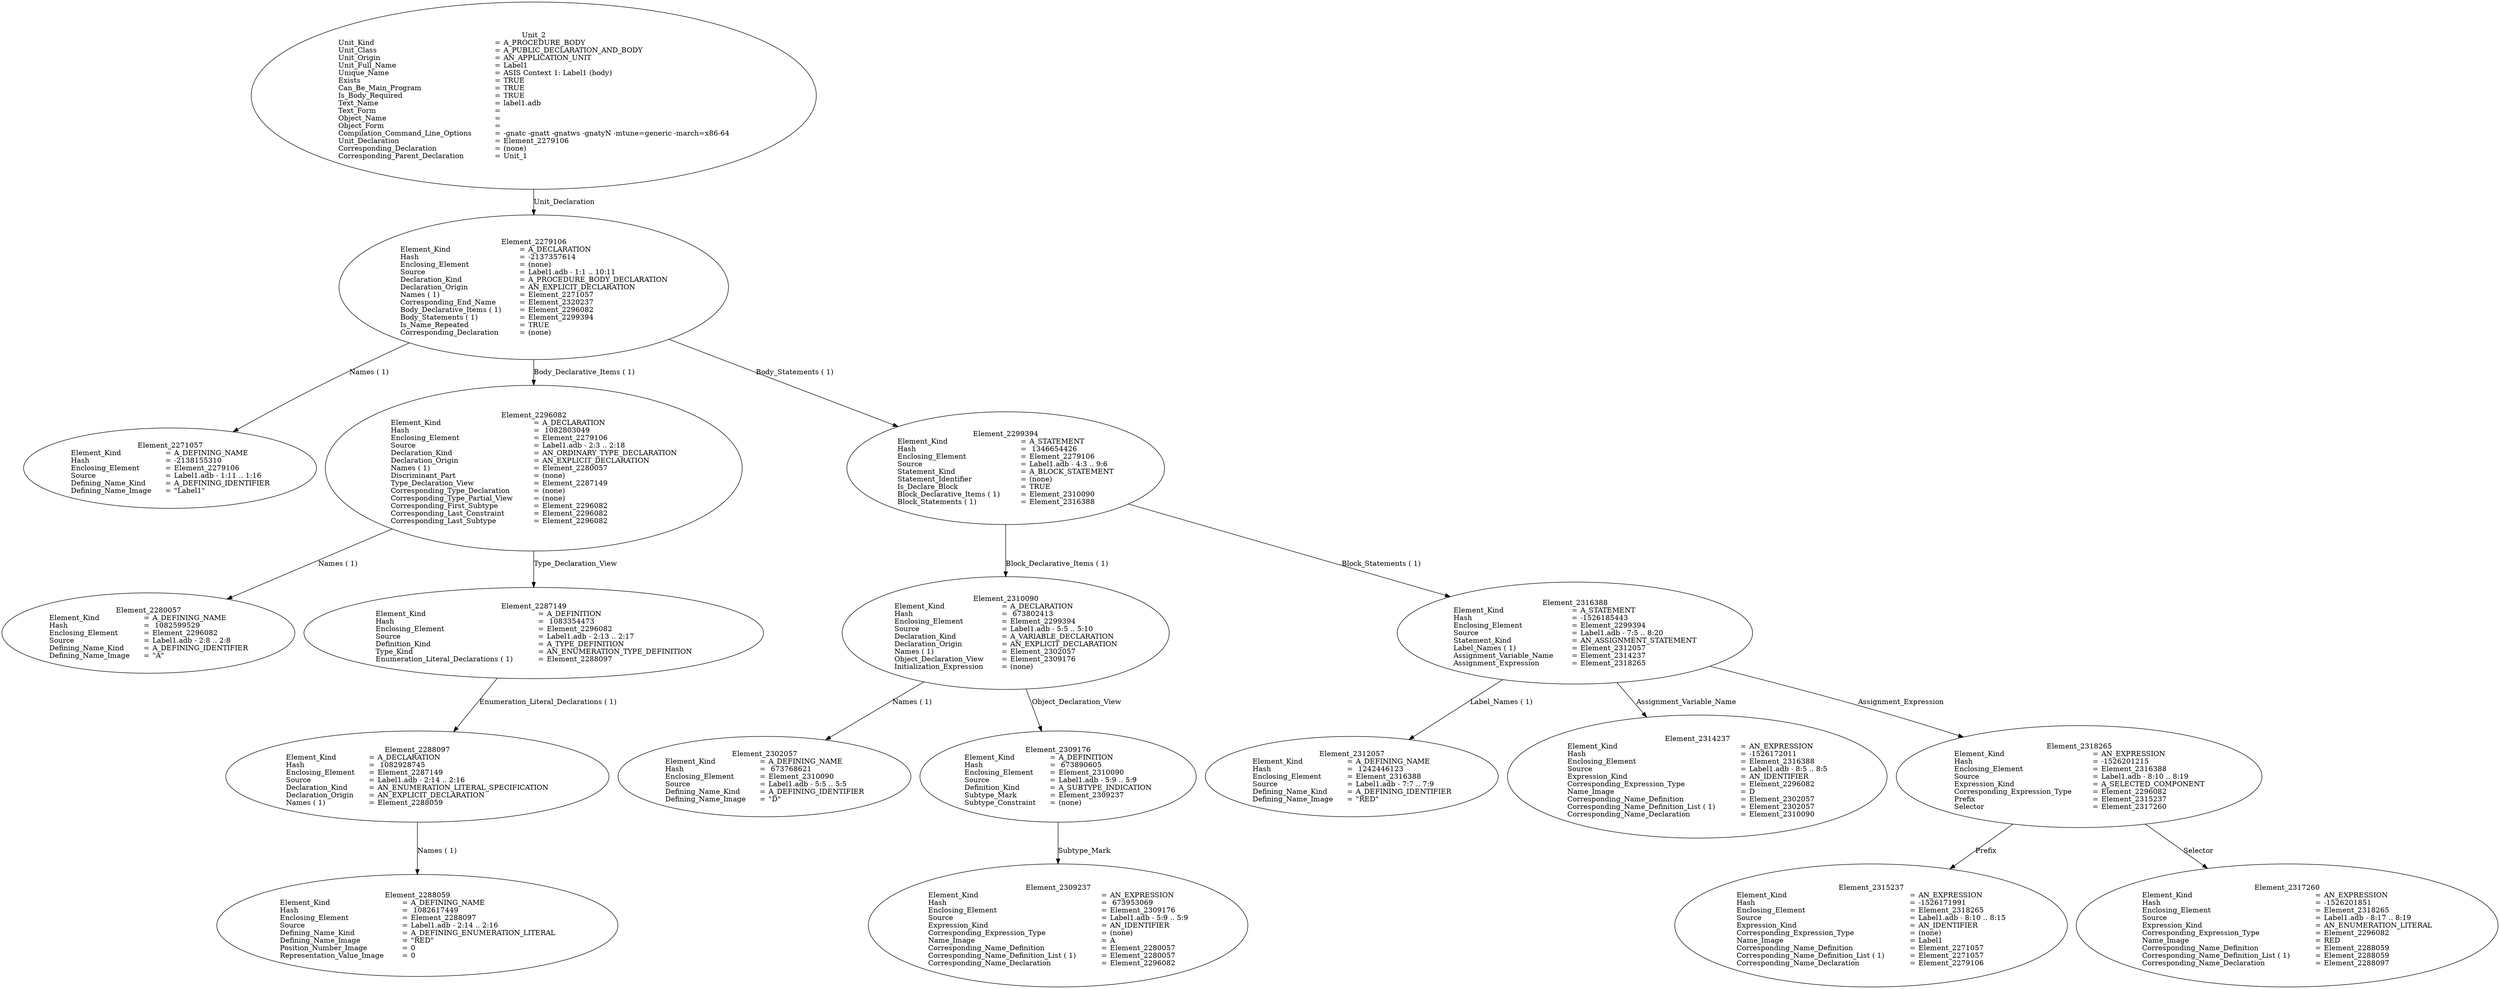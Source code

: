digraph "label1.adt" {
  Unit_2 -> Element_2279106
      [ label=Unit_Declaration ];
  Unit_2
      [ label=<<TABLE BORDER="0" CELLBORDER="0" CELLSPACING="0" CELLPADDING="0"> 
          <TR><TD COLSPAN="3">Unit_2</TD></TR>
          <TR><TD ALIGN="LEFT">Unit_Kind   </TD><TD> = </TD><TD ALIGN="LEFT">A_PROCEDURE_BODY</TD></TR>
          <TR><TD ALIGN="LEFT">Unit_Class   </TD><TD> = </TD><TD ALIGN="LEFT">A_PUBLIC_DECLARATION_AND_BODY</TD></TR>
          <TR><TD ALIGN="LEFT">Unit_Origin   </TD><TD> = </TD><TD ALIGN="LEFT">AN_APPLICATION_UNIT</TD></TR>
          <TR><TD ALIGN="LEFT">Unit_Full_Name    </TD><TD> = </TD><TD ALIGN="LEFT">Label1</TD></TR>
          <TR><TD ALIGN="LEFT">Unique_Name   </TD><TD> = </TD><TD ALIGN="LEFT">ASIS Context 1: Label1 (body)</TD></TR>
          <TR><TD ALIGN="LEFT">Exists  </TD><TD> = </TD><TD ALIGN="LEFT">TRUE</TD></TR>
          <TR><TD ALIGN="LEFT">Can_Be_Main_Program     </TD><TD> = </TD><TD ALIGN="LEFT">TRUE</TD></TR>
          <TR><TD ALIGN="LEFT">Is_Body_Required     </TD><TD> = </TD><TD ALIGN="LEFT">TRUE</TD></TR>
          <TR><TD ALIGN="LEFT">Text_Name   </TD><TD> = </TD><TD ALIGN="LEFT">label1.adb</TD></TR>
          <TR><TD ALIGN="LEFT">Text_Form   </TD><TD> = </TD><TD ALIGN="LEFT"></TD></TR>
          <TR><TD ALIGN="LEFT">Object_Name   </TD><TD> = </TD><TD ALIGN="LEFT"></TD></TR>
          <TR><TD ALIGN="LEFT">Object_Form   </TD><TD> = </TD><TD ALIGN="LEFT"></TD></TR>
          <TR><TD ALIGN="LEFT">Compilation_Command_Line_Options         </TD><TD> = </TD><TD ALIGN="LEFT">-gnatc -gnatt -gnatws -gnatyN -mtune=generic -march=x86-64</TD></TR>
          <TR><TD ALIGN="LEFT">Unit_Declaration     </TD><TD> = </TD><TD ALIGN="LEFT">Element_2279106</TD></TR>
          <TR><TD ALIGN="LEFT">Corresponding_Declaration       </TD><TD> = </TD><TD ALIGN="LEFT">(none)</TD></TR>
          <TR><TD ALIGN="LEFT">Corresponding_Parent_Declaration         </TD><TD> = </TD><TD ALIGN="LEFT">Unit_1</TD></TR>
          </TABLE>> ];
  Element_2279106 -> Element_2271057
      [ label="Names ( 1)" ];
  Element_2279106 -> Element_2296082
      [ label="Body_Declarative_Items ( 1)" ];
  Element_2279106 -> Element_2299394
      [ label="Body_Statements ( 1)" ];
  Element_2279106
      [ label=<<TABLE BORDER="0" CELLBORDER="0" CELLSPACING="0" CELLPADDING="0"> 
          <TR><TD COLSPAN="3">Element_2279106</TD></TR>
          <TR><TD ALIGN="LEFT">Element_Kind    </TD><TD> = </TD><TD ALIGN="LEFT">A_DECLARATION</TD></TR>
          <TR><TD ALIGN="LEFT">Hash  </TD><TD> = </TD><TD ALIGN="LEFT">-2137357614</TD></TR>
          <TR><TD ALIGN="LEFT">Enclosing_Element     </TD><TD> = </TD><TD ALIGN="LEFT">(none)</TD></TR>
          <TR><TD ALIGN="LEFT">Source  </TD><TD> = </TD><TD ALIGN="LEFT">Label1.adb - 1:1 .. 10:11</TD></TR>
          <TR><TD ALIGN="LEFT">Declaration_Kind     </TD><TD> = </TD><TD ALIGN="LEFT">A_PROCEDURE_BODY_DECLARATION</TD></TR>
          <TR><TD ALIGN="LEFT">Declaration_Origin     </TD><TD> = </TD><TD ALIGN="LEFT">AN_EXPLICIT_DECLARATION</TD></TR>
          <TR><TD ALIGN="LEFT">Names ( 1)   </TD><TD> = </TD><TD ALIGN="LEFT">Element_2271057</TD></TR>
          <TR><TD ALIGN="LEFT">Corresponding_End_Name      </TD><TD> = </TD><TD ALIGN="LEFT">Element_2320237</TD></TR>
          <TR><TD ALIGN="LEFT">Body_Declarative_Items ( 1)       </TD><TD> = </TD><TD ALIGN="LEFT">Element_2296082</TD></TR>
          <TR><TD ALIGN="LEFT">Body_Statements ( 1)      </TD><TD> = </TD><TD ALIGN="LEFT">Element_2299394</TD></TR>
          <TR><TD ALIGN="LEFT">Is_Name_Repeated     </TD><TD> = </TD><TD ALIGN="LEFT">TRUE</TD></TR>
          <TR><TD ALIGN="LEFT">Corresponding_Declaration       </TD><TD> = </TD><TD ALIGN="LEFT">(none)</TD></TR>
          </TABLE>> ];
  Element_2271057
      [ label=<<TABLE BORDER="0" CELLBORDER="0" CELLSPACING="0" CELLPADDING="0"> 
          <TR><TD COLSPAN="3">Element_2271057</TD></TR>
          <TR><TD ALIGN="LEFT">Element_Kind    </TD><TD> = </TD><TD ALIGN="LEFT">A_DEFINING_NAME</TD></TR>
          <TR><TD ALIGN="LEFT">Hash  </TD><TD> = </TD><TD ALIGN="LEFT">-2138155310</TD></TR>
          <TR><TD ALIGN="LEFT">Enclosing_Element     </TD><TD> = </TD><TD ALIGN="LEFT">Element_2279106</TD></TR>
          <TR><TD ALIGN="LEFT">Source  </TD><TD> = </TD><TD ALIGN="LEFT">Label1.adb - 1:11 .. 1:16</TD></TR>
          <TR><TD ALIGN="LEFT">Defining_Name_Kind     </TD><TD> = </TD><TD ALIGN="LEFT">A_DEFINING_IDENTIFIER</TD></TR>
          <TR><TD ALIGN="LEFT">Defining_Name_Image     </TD><TD> = </TD><TD ALIGN="LEFT">"Label1"</TD></TR>
          </TABLE>> ];
  Element_2296082 -> Element_2280057
      [ label="Names ( 1)" ];
  Element_2296082 -> Element_2287149
      [ label=Type_Declaration_View ];
  Element_2296082
      [ label=<<TABLE BORDER="0" CELLBORDER="0" CELLSPACING="0" CELLPADDING="0"> 
          <TR><TD COLSPAN="3">Element_2296082</TD></TR>
          <TR><TD ALIGN="LEFT">Element_Kind    </TD><TD> = </TD><TD ALIGN="LEFT">A_DECLARATION</TD></TR>
          <TR><TD ALIGN="LEFT">Hash  </TD><TD> = </TD><TD ALIGN="LEFT"> 1082803049</TD></TR>
          <TR><TD ALIGN="LEFT">Enclosing_Element     </TD><TD> = </TD><TD ALIGN="LEFT">Element_2279106</TD></TR>
          <TR><TD ALIGN="LEFT">Source  </TD><TD> = </TD><TD ALIGN="LEFT">Label1.adb - 2:3 .. 2:18</TD></TR>
          <TR><TD ALIGN="LEFT">Declaration_Kind     </TD><TD> = </TD><TD ALIGN="LEFT">AN_ORDINARY_TYPE_DECLARATION</TD></TR>
          <TR><TD ALIGN="LEFT">Declaration_Origin     </TD><TD> = </TD><TD ALIGN="LEFT">AN_EXPLICIT_DECLARATION</TD></TR>
          <TR><TD ALIGN="LEFT">Names ( 1)   </TD><TD> = </TD><TD ALIGN="LEFT">Element_2280057</TD></TR>
          <TR><TD ALIGN="LEFT">Discriminant_Part     </TD><TD> = </TD><TD ALIGN="LEFT">(none)</TD></TR>
          <TR><TD ALIGN="LEFT">Type_Declaration_View      </TD><TD> = </TD><TD ALIGN="LEFT">Element_2287149</TD></TR>
          <TR><TD ALIGN="LEFT">Corresponding_Type_Declaration        </TD><TD> = </TD><TD ALIGN="LEFT">(none)</TD></TR>
          <TR><TD ALIGN="LEFT">Corresponding_Type_Partial_View        </TD><TD> = </TD><TD ALIGN="LEFT">(none)</TD></TR>
          <TR><TD ALIGN="LEFT">Corresponding_First_Subtype       </TD><TD> = </TD><TD ALIGN="LEFT">Element_2296082</TD></TR>
          <TR><TD ALIGN="LEFT">Corresponding_Last_Constraint        </TD><TD> = </TD><TD ALIGN="LEFT">Element_2296082</TD></TR>
          <TR><TD ALIGN="LEFT">Corresponding_Last_Subtype       </TD><TD> = </TD><TD ALIGN="LEFT">Element_2296082</TD></TR>
          </TABLE>> ];
  Element_2280057
      [ label=<<TABLE BORDER="0" CELLBORDER="0" CELLSPACING="0" CELLPADDING="0"> 
          <TR><TD COLSPAN="3">Element_2280057</TD></TR>
          <TR><TD ALIGN="LEFT">Element_Kind    </TD><TD> = </TD><TD ALIGN="LEFT">A_DEFINING_NAME</TD></TR>
          <TR><TD ALIGN="LEFT">Hash  </TD><TD> = </TD><TD ALIGN="LEFT"> 1082599529</TD></TR>
          <TR><TD ALIGN="LEFT">Enclosing_Element     </TD><TD> = </TD><TD ALIGN="LEFT">Element_2296082</TD></TR>
          <TR><TD ALIGN="LEFT">Source  </TD><TD> = </TD><TD ALIGN="LEFT">Label1.adb - 2:8 .. 2:8</TD></TR>
          <TR><TD ALIGN="LEFT">Defining_Name_Kind     </TD><TD> = </TD><TD ALIGN="LEFT">A_DEFINING_IDENTIFIER</TD></TR>
          <TR><TD ALIGN="LEFT">Defining_Name_Image     </TD><TD> = </TD><TD ALIGN="LEFT">"A"</TD></TR>
          </TABLE>> ];
  Element_2287149 -> Element_2288097
      [ label="Enumeration_Literal_Declarations ( 1)" ];
  Element_2287149
      [ label=<<TABLE BORDER="0" CELLBORDER="0" CELLSPACING="0" CELLPADDING="0"> 
          <TR><TD COLSPAN="3">Element_2287149</TD></TR>
          <TR><TD ALIGN="LEFT">Element_Kind    </TD><TD> = </TD><TD ALIGN="LEFT">A_DEFINITION</TD></TR>
          <TR><TD ALIGN="LEFT">Hash  </TD><TD> = </TD><TD ALIGN="LEFT"> 1083354473</TD></TR>
          <TR><TD ALIGN="LEFT">Enclosing_Element     </TD><TD> = </TD><TD ALIGN="LEFT">Element_2296082</TD></TR>
          <TR><TD ALIGN="LEFT">Source  </TD><TD> = </TD><TD ALIGN="LEFT">Label1.adb - 2:13 .. 2:17</TD></TR>
          <TR><TD ALIGN="LEFT">Definition_Kind    </TD><TD> = </TD><TD ALIGN="LEFT">A_TYPE_DEFINITION</TD></TR>
          <TR><TD ALIGN="LEFT">Type_Kind   </TD><TD> = </TD><TD ALIGN="LEFT">AN_ENUMERATION_TYPE_DEFINITION</TD></TR>
          <TR><TD ALIGN="LEFT">Enumeration_Literal_Declarations ( 1)          </TD><TD> = </TD><TD ALIGN="LEFT">Element_2288097</TD></TR>
          </TABLE>> ];
  Element_2288097 -> Element_2288059
      [ label="Names ( 1)" ];
  Element_2288097
      [ label=<<TABLE BORDER="0" CELLBORDER="0" CELLSPACING="0" CELLPADDING="0"> 
          <TR><TD COLSPAN="3">Element_2288097</TD></TR>
          <TR><TD ALIGN="LEFT">Element_Kind    </TD><TD> = </TD><TD ALIGN="LEFT">A_DECLARATION</TD></TR>
          <TR><TD ALIGN="LEFT">Hash  </TD><TD> = </TD><TD ALIGN="LEFT"> 1082928745</TD></TR>
          <TR><TD ALIGN="LEFT">Enclosing_Element     </TD><TD> = </TD><TD ALIGN="LEFT">Element_2287149</TD></TR>
          <TR><TD ALIGN="LEFT">Source  </TD><TD> = </TD><TD ALIGN="LEFT">Label1.adb - 2:14 .. 2:16</TD></TR>
          <TR><TD ALIGN="LEFT">Declaration_Kind     </TD><TD> = </TD><TD ALIGN="LEFT">AN_ENUMERATION_LITERAL_SPECIFICATION</TD></TR>
          <TR><TD ALIGN="LEFT">Declaration_Origin     </TD><TD> = </TD><TD ALIGN="LEFT">AN_EXPLICIT_DECLARATION</TD></TR>
          <TR><TD ALIGN="LEFT">Names ( 1)   </TD><TD> = </TD><TD ALIGN="LEFT">Element_2288059</TD></TR>
          </TABLE>> ];
  Element_2288059
      [ label=<<TABLE BORDER="0" CELLBORDER="0" CELLSPACING="0" CELLPADDING="0"> 
          <TR><TD COLSPAN="3">Element_2288059</TD></TR>
          <TR><TD ALIGN="LEFT">Element_Kind    </TD><TD> = </TD><TD ALIGN="LEFT">A_DEFINING_NAME</TD></TR>
          <TR><TD ALIGN="LEFT">Hash  </TD><TD> = </TD><TD ALIGN="LEFT"> 1082617449</TD></TR>
          <TR><TD ALIGN="LEFT">Enclosing_Element     </TD><TD> = </TD><TD ALIGN="LEFT">Element_2288097</TD></TR>
          <TR><TD ALIGN="LEFT">Source  </TD><TD> = </TD><TD ALIGN="LEFT">Label1.adb - 2:14 .. 2:16</TD></TR>
          <TR><TD ALIGN="LEFT">Defining_Name_Kind     </TD><TD> = </TD><TD ALIGN="LEFT">A_DEFINING_ENUMERATION_LITERAL</TD></TR>
          <TR><TD ALIGN="LEFT">Defining_Name_Image     </TD><TD> = </TD><TD ALIGN="LEFT">"RED"</TD></TR>
          <TR><TD ALIGN="LEFT">Position_Number_Image      </TD><TD> = </TD><TD ALIGN="LEFT">0</TD></TR>
          <TR><TD ALIGN="LEFT">Representation_Value_Image       </TD><TD> = </TD><TD ALIGN="LEFT">0</TD></TR>
          </TABLE>> ];
  Element_2299394 -> Element_2310090
      [ label="Block_Declarative_Items ( 1)" ];
  Element_2299394 -> Element_2316388
      [ label="Block_Statements ( 1)" ];
  Element_2299394
      [ label=<<TABLE BORDER="0" CELLBORDER="0" CELLSPACING="0" CELLPADDING="0"> 
          <TR><TD COLSPAN="3">Element_2299394</TD></TR>
          <TR><TD ALIGN="LEFT">Element_Kind    </TD><TD> = </TD><TD ALIGN="LEFT">A_STATEMENT</TD></TR>
          <TR><TD ALIGN="LEFT">Hash  </TD><TD> = </TD><TD ALIGN="LEFT"> 1346654426</TD></TR>
          <TR><TD ALIGN="LEFT">Enclosing_Element     </TD><TD> = </TD><TD ALIGN="LEFT">Element_2279106</TD></TR>
          <TR><TD ALIGN="LEFT">Source  </TD><TD> = </TD><TD ALIGN="LEFT">Label1.adb - 4:3 .. 9:6</TD></TR>
          <TR><TD ALIGN="LEFT">Statement_Kind    </TD><TD> = </TD><TD ALIGN="LEFT">A_BLOCK_STATEMENT</TD></TR>
          <TR><TD ALIGN="LEFT">Statement_Identifier      </TD><TD> = </TD><TD ALIGN="LEFT">(none)</TD></TR>
          <TR><TD ALIGN="LEFT">Is_Declare_Block     </TD><TD> = </TD><TD ALIGN="LEFT">TRUE</TD></TR>
          <TR><TD ALIGN="LEFT">Block_Declarative_Items ( 1)        </TD><TD> = </TD><TD ALIGN="LEFT">Element_2310090</TD></TR>
          <TR><TD ALIGN="LEFT">Block_Statements ( 1)      </TD><TD> = </TD><TD ALIGN="LEFT">Element_2316388</TD></TR>
          </TABLE>> ];
  Element_2310090 -> Element_2302057
      [ label="Names ( 1)" ];
  Element_2310090 -> Element_2309176
      [ label=Object_Declaration_View ];
  Element_2310090
      [ label=<<TABLE BORDER="0" CELLBORDER="0" CELLSPACING="0" CELLPADDING="0"> 
          <TR><TD COLSPAN="3">Element_2310090</TD></TR>
          <TR><TD ALIGN="LEFT">Element_Kind    </TD><TD> = </TD><TD ALIGN="LEFT">A_DECLARATION</TD></TR>
          <TR><TD ALIGN="LEFT">Hash  </TD><TD> = </TD><TD ALIGN="LEFT"> 673802413</TD></TR>
          <TR><TD ALIGN="LEFT">Enclosing_Element     </TD><TD> = </TD><TD ALIGN="LEFT">Element_2299394</TD></TR>
          <TR><TD ALIGN="LEFT">Source  </TD><TD> = </TD><TD ALIGN="LEFT">Label1.adb - 5:5 .. 5:10</TD></TR>
          <TR><TD ALIGN="LEFT">Declaration_Kind     </TD><TD> = </TD><TD ALIGN="LEFT">A_VARIABLE_DECLARATION</TD></TR>
          <TR><TD ALIGN="LEFT">Declaration_Origin     </TD><TD> = </TD><TD ALIGN="LEFT">AN_EXPLICIT_DECLARATION</TD></TR>
          <TR><TD ALIGN="LEFT">Names ( 1)   </TD><TD> = </TD><TD ALIGN="LEFT">Element_2302057</TD></TR>
          <TR><TD ALIGN="LEFT">Object_Declaration_View      </TD><TD> = </TD><TD ALIGN="LEFT">Element_2309176</TD></TR>
          <TR><TD ALIGN="LEFT">Initialization_Expression       </TD><TD> = </TD><TD ALIGN="LEFT">(none)</TD></TR>
          </TABLE>> ];
  Element_2302057
      [ label=<<TABLE BORDER="0" CELLBORDER="0" CELLSPACING="0" CELLPADDING="0"> 
          <TR><TD COLSPAN="3">Element_2302057</TD></TR>
          <TR><TD ALIGN="LEFT">Element_Kind    </TD><TD> = </TD><TD ALIGN="LEFT">A_DEFINING_NAME</TD></TR>
          <TR><TD ALIGN="LEFT">Hash  </TD><TD> = </TD><TD ALIGN="LEFT"> 673768621</TD></TR>
          <TR><TD ALIGN="LEFT">Enclosing_Element     </TD><TD> = </TD><TD ALIGN="LEFT">Element_2310090</TD></TR>
          <TR><TD ALIGN="LEFT">Source  </TD><TD> = </TD><TD ALIGN="LEFT">Label1.adb - 5:5 .. 5:5</TD></TR>
          <TR><TD ALIGN="LEFT">Defining_Name_Kind     </TD><TD> = </TD><TD ALIGN="LEFT">A_DEFINING_IDENTIFIER</TD></TR>
          <TR><TD ALIGN="LEFT">Defining_Name_Image     </TD><TD> = </TD><TD ALIGN="LEFT">"D"</TD></TR>
          </TABLE>> ];
  Element_2309176 -> Element_2309237
      [ label=Subtype_Mark ];
  Element_2309176
      [ label=<<TABLE BORDER="0" CELLBORDER="0" CELLSPACING="0" CELLPADDING="0"> 
          <TR><TD COLSPAN="3">Element_2309176</TD></TR>
          <TR><TD ALIGN="LEFT">Element_Kind    </TD><TD> = </TD><TD ALIGN="LEFT">A_DEFINITION</TD></TR>
          <TR><TD ALIGN="LEFT">Hash  </TD><TD> = </TD><TD ALIGN="LEFT"> 673890605</TD></TR>
          <TR><TD ALIGN="LEFT">Enclosing_Element     </TD><TD> = </TD><TD ALIGN="LEFT">Element_2310090</TD></TR>
          <TR><TD ALIGN="LEFT">Source  </TD><TD> = </TD><TD ALIGN="LEFT">Label1.adb - 5:9 .. 5:9</TD></TR>
          <TR><TD ALIGN="LEFT">Definition_Kind    </TD><TD> = </TD><TD ALIGN="LEFT">A_SUBTYPE_INDICATION</TD></TR>
          <TR><TD ALIGN="LEFT">Subtype_Mark    </TD><TD> = </TD><TD ALIGN="LEFT">Element_2309237</TD></TR>
          <TR><TD ALIGN="LEFT">Subtype_Constraint     </TD><TD> = </TD><TD ALIGN="LEFT">(none)</TD></TR>
          </TABLE>> ];
  Element_2309237
      [ label=<<TABLE BORDER="0" CELLBORDER="0" CELLSPACING="0" CELLPADDING="0"> 
          <TR><TD COLSPAN="3">Element_2309237</TD></TR>
          <TR><TD ALIGN="LEFT">Element_Kind    </TD><TD> = </TD><TD ALIGN="LEFT">AN_EXPRESSION</TD></TR>
          <TR><TD ALIGN="LEFT">Hash  </TD><TD> = </TD><TD ALIGN="LEFT"> 673953069</TD></TR>
          <TR><TD ALIGN="LEFT">Enclosing_Element     </TD><TD> = </TD><TD ALIGN="LEFT">Element_2309176</TD></TR>
          <TR><TD ALIGN="LEFT">Source  </TD><TD> = </TD><TD ALIGN="LEFT">Label1.adb - 5:9 .. 5:9</TD></TR>
          <TR><TD ALIGN="LEFT">Expression_Kind    </TD><TD> = </TD><TD ALIGN="LEFT">AN_IDENTIFIER</TD></TR>
          <TR><TD ALIGN="LEFT">Corresponding_Expression_Type        </TD><TD> = </TD><TD ALIGN="LEFT">(none)</TD></TR>
          <TR><TD ALIGN="LEFT">Name_Image   </TD><TD> = </TD><TD ALIGN="LEFT">A</TD></TR>
          <TR><TD ALIGN="LEFT">Corresponding_Name_Definition        </TD><TD> = </TD><TD ALIGN="LEFT">Element_2280057</TD></TR>
          <TR><TD ALIGN="LEFT">Corresponding_Name_Definition_List ( 1)          </TD><TD> = </TD><TD ALIGN="LEFT">Element_2280057</TD></TR>
          <TR><TD ALIGN="LEFT">Corresponding_Name_Declaration        </TD><TD> = </TD><TD ALIGN="LEFT">Element_2296082</TD></TR>
          </TABLE>> ];
  Element_2316388 -> Element_2312057
      [ label="Label_Names ( 1)" ];
  Element_2316388 -> Element_2314237
      [ label=Assignment_Variable_Name ];
  Element_2316388 -> Element_2318265
      [ label=Assignment_Expression ];
  Element_2316388
      [ label=<<TABLE BORDER="0" CELLBORDER="0" CELLSPACING="0" CELLPADDING="0"> 
          <TR><TD COLSPAN="3">Element_2316388</TD></TR>
          <TR><TD ALIGN="LEFT">Element_Kind    </TD><TD> = </TD><TD ALIGN="LEFT">A_STATEMENT</TD></TR>
          <TR><TD ALIGN="LEFT">Hash  </TD><TD> = </TD><TD ALIGN="LEFT">-1526185443</TD></TR>
          <TR><TD ALIGN="LEFT">Enclosing_Element     </TD><TD> = </TD><TD ALIGN="LEFT">Element_2299394</TD></TR>
          <TR><TD ALIGN="LEFT">Source  </TD><TD> = </TD><TD ALIGN="LEFT">Label1.adb - 7:5 .. 8:20</TD></TR>
          <TR><TD ALIGN="LEFT">Statement_Kind    </TD><TD> = </TD><TD ALIGN="LEFT">AN_ASSIGNMENT_STATEMENT</TD></TR>
          <TR><TD ALIGN="LEFT">Label_Names ( 1)     </TD><TD> = </TD><TD ALIGN="LEFT">Element_2312057</TD></TR>
          <TR><TD ALIGN="LEFT">Assignment_Variable_Name       </TD><TD> = </TD><TD ALIGN="LEFT">Element_2314237</TD></TR>
          <TR><TD ALIGN="LEFT">Assignment_Expression      </TD><TD> = </TD><TD ALIGN="LEFT">Element_2318265</TD></TR>
          </TABLE>> ];
  Element_2312057
      [ label=<<TABLE BORDER="0" CELLBORDER="0" CELLSPACING="0" CELLPADDING="0"> 
          <TR><TD COLSPAN="3">Element_2312057</TD></TR>
          <TR><TD ALIGN="LEFT">Element_Kind    </TD><TD> = </TD><TD ALIGN="LEFT">A_DEFINING_NAME</TD></TR>
          <TR><TD ALIGN="LEFT">Hash  </TD><TD> = </TD><TD ALIGN="LEFT"> 1242446123</TD></TR>
          <TR><TD ALIGN="LEFT">Enclosing_Element     </TD><TD> = </TD><TD ALIGN="LEFT">Element_2316388</TD></TR>
          <TR><TD ALIGN="LEFT">Source  </TD><TD> = </TD><TD ALIGN="LEFT">Label1.adb - 7:7 .. 7:9</TD></TR>
          <TR><TD ALIGN="LEFT">Defining_Name_Kind     </TD><TD> = </TD><TD ALIGN="LEFT">A_DEFINING_IDENTIFIER</TD></TR>
          <TR><TD ALIGN="LEFT">Defining_Name_Image     </TD><TD> = </TD><TD ALIGN="LEFT">"RED"</TD></TR>
          </TABLE>> ];
  Element_2314237
      [ label=<<TABLE BORDER="0" CELLBORDER="0" CELLSPACING="0" CELLPADDING="0"> 
          <TR><TD COLSPAN="3">Element_2314237</TD></TR>
          <TR><TD ALIGN="LEFT">Element_Kind    </TD><TD> = </TD><TD ALIGN="LEFT">AN_EXPRESSION</TD></TR>
          <TR><TD ALIGN="LEFT">Hash  </TD><TD> = </TD><TD ALIGN="LEFT">-1526172011</TD></TR>
          <TR><TD ALIGN="LEFT">Enclosing_Element     </TD><TD> = </TD><TD ALIGN="LEFT">Element_2316388</TD></TR>
          <TR><TD ALIGN="LEFT">Source  </TD><TD> = </TD><TD ALIGN="LEFT">Label1.adb - 8:5 .. 8:5</TD></TR>
          <TR><TD ALIGN="LEFT">Expression_Kind    </TD><TD> = </TD><TD ALIGN="LEFT">AN_IDENTIFIER</TD></TR>
          <TR><TD ALIGN="LEFT">Corresponding_Expression_Type        </TD><TD> = </TD><TD ALIGN="LEFT">Element_2296082</TD></TR>
          <TR><TD ALIGN="LEFT">Name_Image   </TD><TD> = </TD><TD ALIGN="LEFT">D</TD></TR>
          <TR><TD ALIGN="LEFT">Corresponding_Name_Definition        </TD><TD> = </TD><TD ALIGN="LEFT">Element_2302057</TD></TR>
          <TR><TD ALIGN="LEFT">Corresponding_Name_Definition_List ( 1)          </TD><TD> = </TD><TD ALIGN="LEFT">Element_2302057</TD></TR>
          <TR><TD ALIGN="LEFT">Corresponding_Name_Declaration        </TD><TD> = </TD><TD ALIGN="LEFT">Element_2310090</TD></TR>
          </TABLE>> ];
  Element_2318265 -> Element_2315237
      [ label=Prefix ];
  Element_2318265 -> Element_2317260
      [ label=Selector ];
  Element_2318265
      [ label=<<TABLE BORDER="0" CELLBORDER="0" CELLSPACING="0" CELLPADDING="0"> 
          <TR><TD COLSPAN="3">Element_2318265</TD></TR>
          <TR><TD ALIGN="LEFT">Element_Kind    </TD><TD> = </TD><TD ALIGN="LEFT">AN_EXPRESSION</TD></TR>
          <TR><TD ALIGN="LEFT">Hash  </TD><TD> = </TD><TD ALIGN="LEFT">-1526201215</TD></TR>
          <TR><TD ALIGN="LEFT">Enclosing_Element     </TD><TD> = </TD><TD ALIGN="LEFT">Element_2316388</TD></TR>
          <TR><TD ALIGN="LEFT">Source  </TD><TD> = </TD><TD ALIGN="LEFT">Label1.adb - 8:10 .. 8:19</TD></TR>
          <TR><TD ALIGN="LEFT">Expression_Kind    </TD><TD> = </TD><TD ALIGN="LEFT">A_SELECTED_COMPONENT</TD></TR>
          <TR><TD ALIGN="LEFT">Corresponding_Expression_Type        </TD><TD> = </TD><TD ALIGN="LEFT">Element_2296082</TD></TR>
          <TR><TD ALIGN="LEFT">Prefix  </TD><TD> = </TD><TD ALIGN="LEFT">Element_2315237</TD></TR>
          <TR><TD ALIGN="LEFT">Selector   </TD><TD> = </TD><TD ALIGN="LEFT">Element_2317260</TD></TR>
          </TABLE>> ];
  Element_2315237
      [ label=<<TABLE BORDER="0" CELLBORDER="0" CELLSPACING="0" CELLPADDING="0"> 
          <TR><TD COLSPAN="3">Element_2315237</TD></TR>
          <TR><TD ALIGN="LEFT">Element_Kind    </TD><TD> = </TD><TD ALIGN="LEFT">AN_EXPRESSION</TD></TR>
          <TR><TD ALIGN="LEFT">Hash  </TD><TD> = </TD><TD ALIGN="LEFT">-1526171991</TD></TR>
          <TR><TD ALIGN="LEFT">Enclosing_Element     </TD><TD> = </TD><TD ALIGN="LEFT">Element_2318265</TD></TR>
          <TR><TD ALIGN="LEFT">Source  </TD><TD> = </TD><TD ALIGN="LEFT">Label1.adb - 8:10 .. 8:15</TD></TR>
          <TR><TD ALIGN="LEFT">Expression_Kind    </TD><TD> = </TD><TD ALIGN="LEFT">AN_IDENTIFIER</TD></TR>
          <TR><TD ALIGN="LEFT">Corresponding_Expression_Type        </TD><TD> = </TD><TD ALIGN="LEFT">(none)</TD></TR>
          <TR><TD ALIGN="LEFT">Name_Image   </TD><TD> = </TD><TD ALIGN="LEFT">Label1</TD></TR>
          <TR><TD ALIGN="LEFT">Corresponding_Name_Definition        </TD><TD> = </TD><TD ALIGN="LEFT">Element_2271057</TD></TR>
          <TR><TD ALIGN="LEFT">Corresponding_Name_Definition_List ( 1)          </TD><TD> = </TD><TD ALIGN="LEFT">Element_2271057</TD></TR>
          <TR><TD ALIGN="LEFT">Corresponding_Name_Declaration        </TD><TD> = </TD><TD ALIGN="LEFT">Element_2279106</TD></TR>
          </TABLE>> ];
  Element_2317260
      [ label=<<TABLE BORDER="0" CELLBORDER="0" CELLSPACING="0" CELLPADDING="0"> 
          <TR><TD COLSPAN="3">Element_2317260</TD></TR>
          <TR><TD ALIGN="LEFT">Element_Kind    </TD><TD> = </TD><TD ALIGN="LEFT">AN_EXPRESSION</TD></TR>
          <TR><TD ALIGN="LEFT">Hash  </TD><TD> = </TD><TD ALIGN="LEFT">-1526201851</TD></TR>
          <TR><TD ALIGN="LEFT">Enclosing_Element     </TD><TD> = </TD><TD ALIGN="LEFT">Element_2318265</TD></TR>
          <TR><TD ALIGN="LEFT">Source  </TD><TD> = </TD><TD ALIGN="LEFT">Label1.adb - 8:17 .. 8:19</TD></TR>
          <TR><TD ALIGN="LEFT">Expression_Kind    </TD><TD> = </TD><TD ALIGN="LEFT">AN_ENUMERATION_LITERAL</TD></TR>
          <TR><TD ALIGN="LEFT">Corresponding_Expression_Type        </TD><TD> = </TD><TD ALIGN="LEFT">Element_2296082</TD></TR>
          <TR><TD ALIGN="LEFT">Name_Image   </TD><TD> = </TD><TD ALIGN="LEFT">RED</TD></TR>
          <TR><TD ALIGN="LEFT">Corresponding_Name_Definition        </TD><TD> = </TD><TD ALIGN="LEFT">Element_2288059</TD></TR>
          <TR><TD ALIGN="LEFT">Corresponding_Name_Definition_List ( 1)          </TD><TD> = </TD><TD ALIGN="LEFT">Element_2288059</TD></TR>
          <TR><TD ALIGN="LEFT">Corresponding_Name_Declaration        </TD><TD> = </TD><TD ALIGN="LEFT">Element_2288097</TD></TR>
          </TABLE>> ]
}
